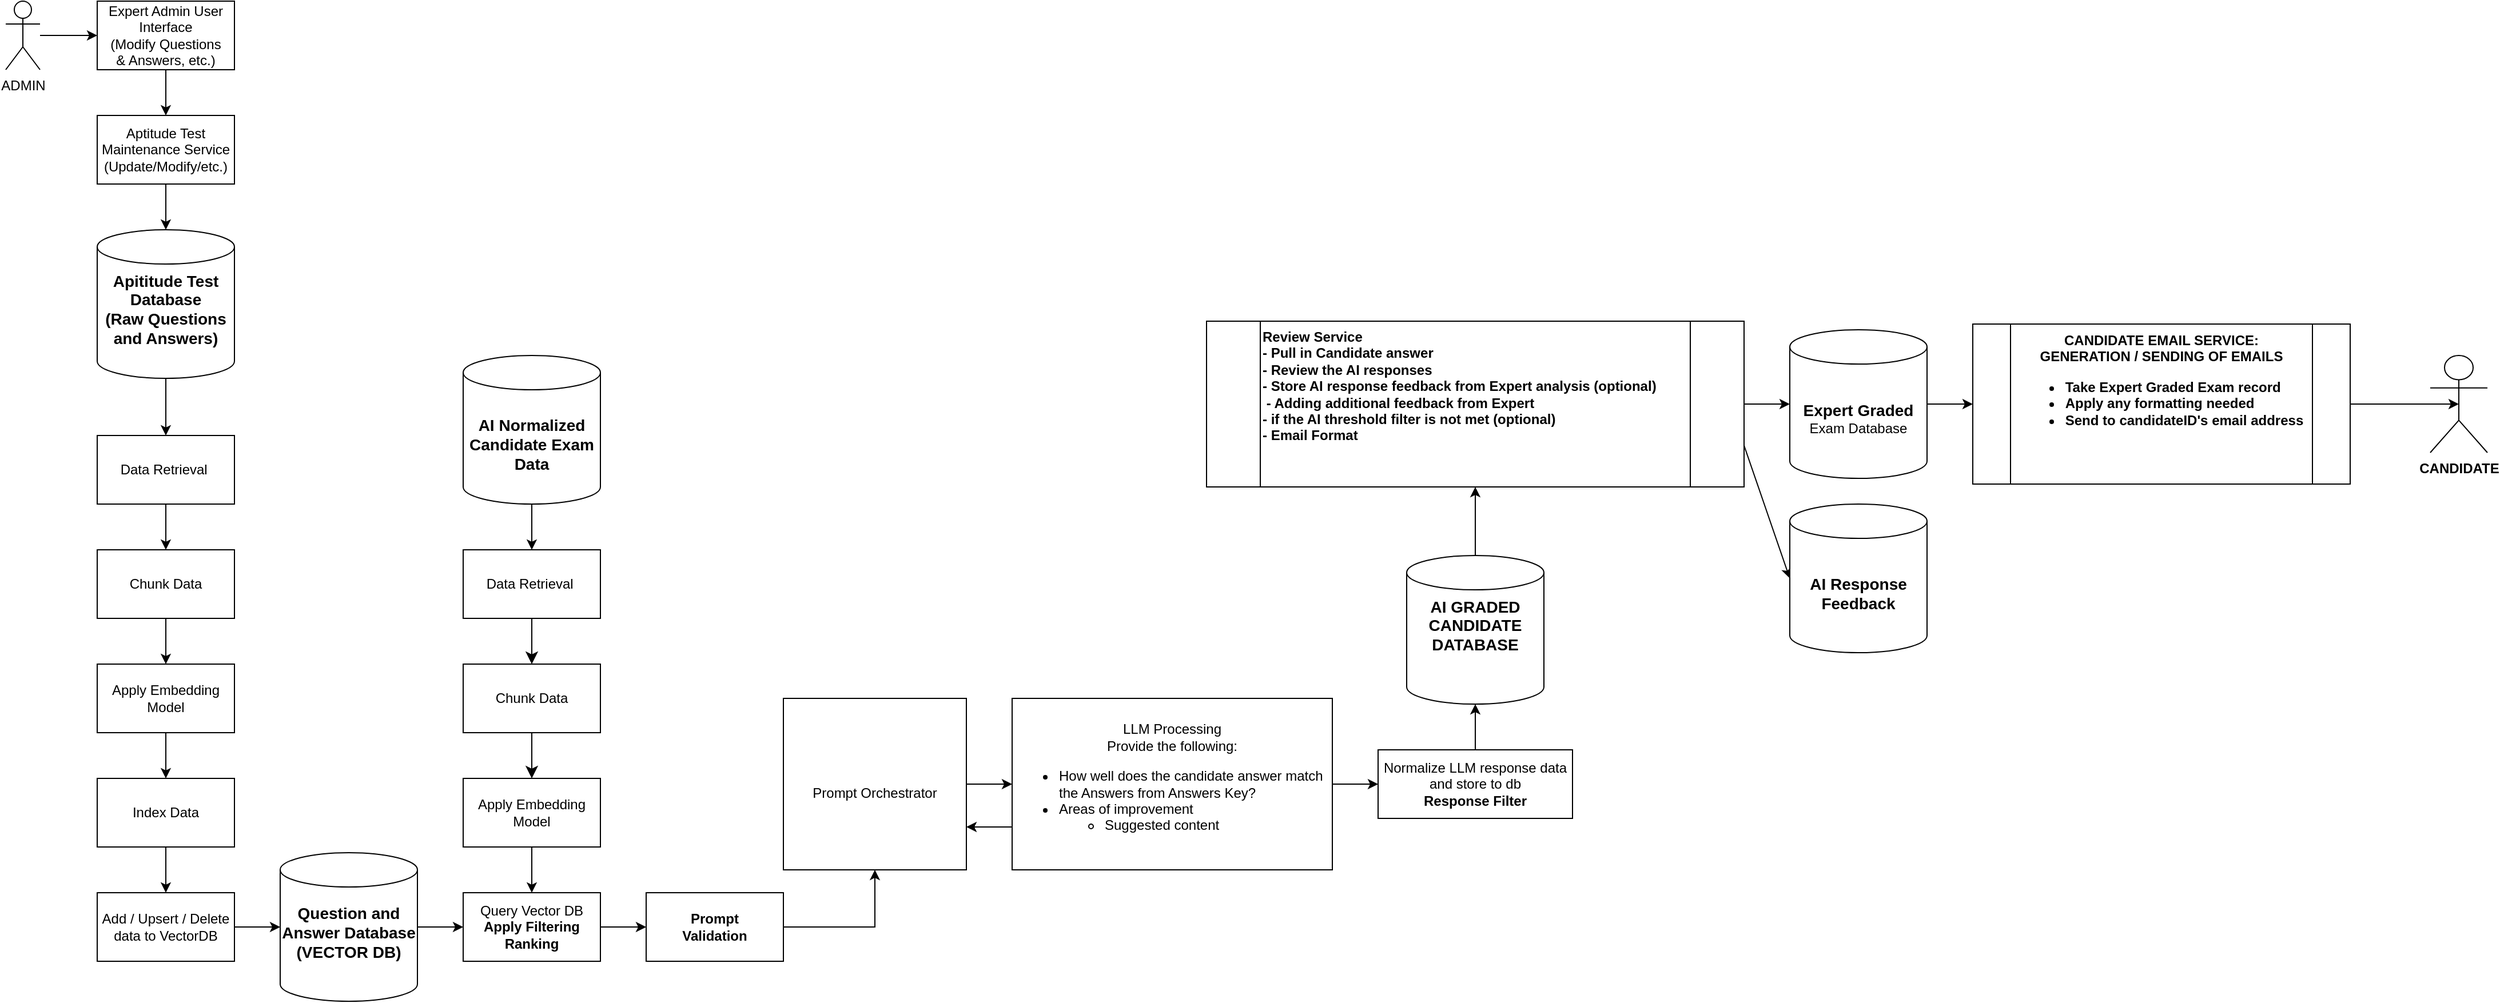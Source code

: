 <mxfile>
    <diagram id="b_ocJesQOJkrqJfd_zN-" name="Short Answer Grader AI">
        <mxGraphModel dx="1386" dy="-549" grid="1" gridSize="10" guides="1" tooltips="1" connect="1" arrows="1" fold="1" page="1" pageScale="1" pageWidth="850" pageHeight="1100" math="0" shadow="0">
            <root>
                <mxCell id="0"/>
                <mxCell id="1" parent="0"/>
                <mxCell id="3" value="&lt;b style=&quot;font-size: 14px;&quot;&gt;AI Normalized Candidate Exam Data&lt;/b&gt;" style="shape=cylinder3;whiteSpace=wrap;html=1;boundedLbl=1;backgroundOutline=1;size=15;strokeColor=default;align=center;verticalAlign=middle;fontFamily=Helvetica;fontSize=12;fontColor=default;fillColor=default;" parent="1" vertex="1">
                    <mxGeometry x="480" y="1470" width="120" height="130" as="geometry"/>
                </mxCell>
                <mxCell id="4" style="edgeStyle=none;curved=1;rounded=0;orthogonalLoop=1;jettySize=auto;html=1;fontSize=12;startSize=8;endSize=8;" parent="1" source="5" target="52" edge="1">
                    <mxGeometry relative="1" as="geometry"/>
                </mxCell>
                <mxCell id="5" value="Data Retrieval&amp;nbsp;" style="rounded=0;whiteSpace=wrap;html=1;" parent="1" vertex="1">
                    <mxGeometry x="480" y="1640" width="120" height="60" as="geometry"/>
                </mxCell>
                <mxCell id="6" style="edgeStyle=orthogonalEdgeStyle;rounded=0;orthogonalLoop=1;jettySize=auto;html=1;entryX=0.5;entryY=0;entryDx=0;entryDy=0;" parent="1" source="3" target="5" edge="1">
                    <mxGeometry relative="1" as="geometry">
                        <mxPoint x="670" y="1610" as="targetPoint"/>
                    </mxGeometry>
                </mxCell>
                <mxCell id="7" style="edgeStyle=orthogonalEdgeStyle;rounded=0;orthogonalLoop=1;jettySize=auto;html=1;exitX=0.5;exitY=1;exitDx=0;exitDy=0;entryX=0.5;entryY=0;entryDx=0;entryDy=0;" parent="1" source="8" target="10" edge="1">
                    <mxGeometry relative="1" as="geometry"/>
                </mxCell>
                <mxCell id="8" value="Apply Embedding Model" style="rounded=0;whiteSpace=wrap;html=1;" parent="1" vertex="1">
                    <mxGeometry x="480" y="1840" width="120" height="60" as="geometry"/>
                </mxCell>
                <mxCell id="9" style="edgeStyle=orthogonalEdgeStyle;rounded=0;orthogonalLoop=1;jettySize=auto;html=1;entryX=0;entryY=0.5;entryDx=0;entryDy=0;" parent="1" source="10" target="41" edge="1">
                    <mxGeometry relative="1" as="geometry"/>
                </mxCell>
                <mxCell id="10" value="Query Vector DB&lt;br&gt;&lt;b&gt;Apply Filtering&lt;br&gt;Ranking&lt;br&gt;&lt;/b&gt;" style="rounded=0;whiteSpace=wrap;html=1;" parent="1" vertex="1">
                    <mxGeometry x="480" y="1940" width="120" height="60" as="geometry"/>
                </mxCell>
                <mxCell id="11" style="edgeStyle=orthogonalEdgeStyle;rounded=0;orthogonalLoop=1;jettySize=auto;html=1;exitX=0.5;exitY=1;exitDx=0;exitDy=0;entryX=0.5;entryY=0;entryDx=0;entryDy=0;" parent="1" source="12" target="39" edge="1">
                    <mxGeometry relative="1" as="geometry">
                        <mxPoint x="80" y="1650" as="targetPoint"/>
                    </mxGeometry>
                </mxCell>
                <mxCell id="12" value="Data Retrieval&amp;nbsp;" style="rounded=0;whiteSpace=wrap;html=1;" parent="1" vertex="1">
                    <mxGeometry x="160" y="1540" width="120" height="60" as="geometry"/>
                </mxCell>
                <mxCell id="15" value="&lt;b&gt;&lt;font style=&quot;font-size: 14px;&quot;&gt;Question and Answer Database (VECTOR DB)&lt;/font&gt;&lt;/b&gt;&lt;div&gt;&lt;b&gt;&lt;font style=&quot;font-size: 14px;&quot;&gt;&lt;br&gt;&lt;/font&gt;&lt;/b&gt;&lt;/div&gt;" style="shape=cylinder3;whiteSpace=wrap;html=1;boundedLbl=1;backgroundOutline=1;size=15;" parent="1" vertex="1">
                    <mxGeometry x="320" y="1905" width="120" height="130" as="geometry"/>
                </mxCell>
                <mxCell id="16" style="edgeStyle=orthogonalEdgeStyle;rounded=0;orthogonalLoop=1;jettySize=auto;html=1;exitX=0.5;exitY=1;exitDx=0;exitDy=0;" parent="1" source="17" target="18" edge="1">
                    <mxGeometry relative="1" as="geometry"/>
                </mxCell>
                <mxCell id="17" value="Expert Admin User Interface&lt;div&gt;(Modify Questions&lt;/div&gt;&lt;div&gt;&amp;amp; Answers, etc.)&lt;/div&gt;" style="rounded=0;whiteSpace=wrap;html=1;" parent="1" vertex="1">
                    <mxGeometry x="160" y="1160" width="120" height="60" as="geometry"/>
                </mxCell>
                <mxCell id="18" value="Aptitude Test Maintenance Service&lt;div&gt;(Update/Modify/etc.)&lt;/div&gt;" style="rounded=0;whiteSpace=wrap;html=1;" parent="1" vertex="1">
                    <mxGeometry x="160" y="1260" width="120" height="60" as="geometry"/>
                </mxCell>
                <mxCell id="19" value="Add / Upsert / Delete data to VectorDB" style="rounded=0;whiteSpace=wrap;html=1;" parent="1" vertex="1">
                    <mxGeometry x="160" y="1940" width="120" height="60" as="geometry"/>
                </mxCell>
                <mxCell id="20" style="edgeStyle=orthogonalEdgeStyle;rounded=0;orthogonalLoop=1;jettySize=auto;html=1;exitX=0.5;exitY=1;exitDx=0;exitDy=0;entryX=0.5;entryY=0;entryDx=0;entryDy=0;" parent="1" source="22" target="19" edge="1">
                    <mxGeometry relative="1" as="geometry"/>
                </mxCell>
                <mxCell id="21" value="" style="edgeStyle=orthogonalEdgeStyle;rounded=0;orthogonalLoop=1;jettySize=auto;html=1;startArrow=classic;startFill=1;endArrow=none;endFill=0;" parent="1" source="22" target="23" edge="1">
                    <mxGeometry relative="1" as="geometry"/>
                </mxCell>
                <mxCell id="22" value="Index Data" style="rounded=0;whiteSpace=wrap;html=1;" parent="1" vertex="1">
                    <mxGeometry x="160" y="1840" width="120" height="60" as="geometry"/>
                </mxCell>
                <mxCell id="23" value="Apply Embedding Model" style="rounded=0;whiteSpace=wrap;html=1;" parent="1" vertex="1">
                    <mxGeometry x="160" y="1740" width="120" height="60" as="geometry"/>
                </mxCell>
                <mxCell id="24" style="edgeStyle=orthogonalEdgeStyle;rounded=0;orthogonalLoop=1;jettySize=auto;html=1;exitX=0.5;exitY=1;exitDx=0;exitDy=0;exitPerimeter=0;entryX=0.5;entryY=0;entryDx=0;entryDy=0;" parent="1" source="25" target="12" edge="1">
                    <mxGeometry relative="1" as="geometry"/>
                </mxCell>
                <mxCell id="25" value="&lt;b&gt;&lt;font style=&quot;font-size: 14px;&quot;&gt;Apititude Test Database&lt;/font&gt;&lt;/b&gt;&lt;div&gt;&lt;b&gt;&lt;font style=&quot;font-size: 14px;&quot;&gt;(Raw Questions and Answers&lt;/font&gt;&lt;/b&gt;&lt;b style=&quot;background-color: transparent;&quot;&gt;&lt;font style=&quot;font-size: 14px;&quot;&gt;)&lt;/font&gt;&lt;/b&gt;&lt;/div&gt;&lt;div&gt;&lt;div&gt;&lt;div&gt;&lt;b&gt;&lt;font style=&quot;font-size: 14px;&quot;&gt;&lt;br&gt;&lt;/font&gt;&lt;/b&gt;&lt;/div&gt;&lt;/div&gt;&lt;/div&gt;" style="shape=cylinder3;whiteSpace=wrap;html=1;boundedLbl=1;backgroundOutline=1;size=15;strokeColor=default;align=center;verticalAlign=middle;fontFamily=Helvetica;fontSize=12;fontColor=default;fillColor=default;" parent="1" vertex="1">
                    <mxGeometry x="160" y="1360" width="120" height="130" as="geometry"/>
                </mxCell>
                <mxCell id="26" style="edgeStyle=orthogonalEdgeStyle;rounded=0;orthogonalLoop=1;jettySize=auto;html=1;entryX=0;entryY=0.5;entryDx=0;entryDy=0;" parent="1" source="27" target="17" edge="1">
                    <mxGeometry relative="1" as="geometry"/>
                </mxCell>
                <mxCell id="27" value="ADMIN" style="shape=umlActor;verticalLabelPosition=bottom;verticalAlign=top;html=1;outlineConnect=0;" parent="1" vertex="1">
                    <mxGeometry x="80" y="1160" width="30" height="60" as="geometry"/>
                </mxCell>
                <mxCell id="28" style="edgeStyle=orthogonalEdgeStyle;rounded=0;orthogonalLoop=1;jettySize=auto;html=1;exitX=0.5;exitY=1;exitDx=0;exitDy=0;entryX=0.5;entryY=0;entryDx=0;entryDy=0;entryPerimeter=0;" parent="1" source="18" target="25" edge="1">
                    <mxGeometry relative="1" as="geometry"/>
                </mxCell>
                <mxCell id="29" style="edgeStyle=orthogonalEdgeStyle;rounded=0;orthogonalLoop=1;jettySize=auto;html=1;" parent="1" source="30" target="34" edge="1">
                    <mxGeometry relative="1" as="geometry"/>
                </mxCell>
                <mxCell id="30" value="&lt;div&gt;&lt;br&gt;&lt;/div&gt;&lt;div&gt;&lt;span style=&quot;text-align: left; background-color: initial;&quot;&gt;Prompt Orchestrator&lt;/span&gt;&lt;/div&gt;" style="rounded=0;whiteSpace=wrap;html=1;" parent="1" vertex="1">
                    <mxGeometry x="760" y="1770" width="160" height="150" as="geometry"/>
                </mxCell>
                <mxCell id="31" value="Normalize LLM response data and store to db&lt;br&gt;&lt;b&gt;Response Filter&lt;/b&gt;" style="rounded=0;whiteSpace=wrap;html=1;" parent="1" vertex="1">
                    <mxGeometry x="1280" y="1815" width="170" height="60" as="geometry"/>
                </mxCell>
                <mxCell id="32" style="edgeStyle=orthogonalEdgeStyle;rounded=0;orthogonalLoop=1;jettySize=auto;html=1;entryX=0;entryY=0.5;entryDx=0;entryDy=0;" parent="1" source="34" target="31" edge="1">
                    <mxGeometry relative="1" as="geometry"/>
                </mxCell>
                <mxCell id="33" style="edgeStyle=orthogonalEdgeStyle;rounded=0;orthogonalLoop=1;jettySize=auto;html=1;entryX=1;entryY=0.75;entryDx=0;entryDy=0;" parent="1" source="34" target="30" edge="1">
                    <mxGeometry relative="1" as="geometry">
                        <Array as="points">
                            <mxPoint x="1080" y="1848"/>
                        </Array>
                    </mxGeometry>
                </mxCell>
                <mxCell id="34" value="LLM Processing&lt;br&gt;Provide the following:&lt;br&gt;&lt;ul&gt;&lt;li style=&quot;text-align: left;&quot;&gt;How well does the candidate answer match the Answers from Answers Key?&lt;/li&gt;&lt;li style=&quot;text-align: left;&quot;&gt;Areas of improvement&lt;/li&gt;&lt;ul&gt;&lt;li style=&quot;text-align: left;&quot;&gt;Suggested content&lt;/li&gt;&lt;/ul&gt;&lt;/ul&gt;" style="rounded=0;whiteSpace=wrap;html=1;" parent="1" vertex="1">
                    <mxGeometry x="960" y="1770" width="280" height="150" as="geometry"/>
                </mxCell>
                <mxCell id="35" style="edgeStyle=orthogonalEdgeStyle;rounded=0;orthogonalLoop=1;jettySize=auto;html=1;entryX=0.5;entryY=1;entryDx=0;entryDy=0;" parent="1" source="36" target="47" edge="1">
                    <mxGeometry relative="1" as="geometry"/>
                </mxCell>
                <mxCell id="36" value="&lt;b&gt;&lt;font style=&quot;font-size: 14px;&quot;&gt;AI GRADED CANDIDATE DATABASE&lt;/font&gt;&lt;/b&gt;&lt;div&gt;&lt;b&gt;&lt;font style=&quot;font-size: 14px;&quot;&gt;&lt;br&gt;&lt;/font&gt;&lt;/b&gt;&lt;/div&gt;&lt;div&gt;&lt;b&gt;&lt;font style=&quot;font-size: 14px;&quot;&gt;&lt;br&gt;&lt;/font&gt;&lt;/b&gt;&lt;/div&gt;" style="shape=cylinder3;whiteSpace=wrap;html=1;boundedLbl=1;backgroundOutline=1;size=15;strokeColor=default;align=center;verticalAlign=middle;fontFamily=Helvetica;fontSize=12;fontColor=default;fillColor=default;" parent="1" vertex="1">
                    <mxGeometry x="1305" y="1645" width="120" height="130" as="geometry"/>
                </mxCell>
                <mxCell id="37" style="edgeStyle=orthogonalEdgeStyle;rounded=0;orthogonalLoop=1;jettySize=auto;html=1;entryX=0.5;entryY=1;entryDx=0;entryDy=0;entryPerimeter=0;" parent="1" source="31" target="36" edge="1">
                    <mxGeometry relative="1" as="geometry"/>
                </mxCell>
                <mxCell id="38" style="edgeStyle=orthogonalEdgeStyle;rounded=0;orthogonalLoop=1;jettySize=auto;html=1;entryX=0.5;entryY=0;entryDx=0;entryDy=0;" parent="1" source="39" target="23" edge="1">
                    <mxGeometry relative="1" as="geometry"/>
                </mxCell>
                <mxCell id="39" value="Chunk Data" style="rounded=0;whiteSpace=wrap;html=1;" parent="1" vertex="1">
                    <mxGeometry x="160" y="1640" width="120" height="60" as="geometry"/>
                </mxCell>
                <mxCell id="40" style="edgeStyle=orthogonalEdgeStyle;rounded=0;orthogonalLoop=1;jettySize=auto;html=1;exitX=1;exitY=0.5;exitDx=0;exitDy=0;" parent="1" source="41" target="30" edge="1">
                    <mxGeometry relative="1" as="geometry"/>
                </mxCell>
                <mxCell id="41" value="&lt;b&gt;Prompt&lt;br&gt;Validation&lt;br&gt;&lt;/b&gt;" style="rounded=0;whiteSpace=wrap;html=1;" parent="1" vertex="1">
                    <mxGeometry x="640" y="1940" width="120" height="60" as="geometry"/>
                </mxCell>
                <mxCell id="42" style="edgeStyle=orthogonalEdgeStyle;rounded=0;orthogonalLoop=1;jettySize=auto;html=1;entryX=0;entryY=0.5;entryDx=0;entryDy=0;" parent="1" source="43" target="50" edge="1">
                    <mxGeometry relative="1" as="geometry"/>
                </mxCell>
                <mxCell id="43" value="&lt;span style=&quot;font-size: 14px;&quot;&gt;&lt;b&gt;Expert Graded&lt;br&gt;&lt;/b&gt;&lt;/span&gt;Exam Database" style="shape=cylinder3;whiteSpace=wrap;html=1;boundedLbl=1;backgroundOutline=1;size=15;strokeColor=default;align=center;verticalAlign=middle;fontFamily=Helvetica;fontSize=12;fontColor=default;fillColor=default;" parent="1" vertex="1">
                    <mxGeometry x="1640" y="1447.5" width="120" height="130" as="geometry"/>
                </mxCell>
                <mxCell id="44" value="&lt;b&gt;CANDIDATE&lt;/b&gt;" style="shape=umlActor;verticalLabelPosition=bottom;verticalAlign=top;html=1;outlineConnect=0;" parent="1" vertex="1">
                    <mxGeometry x="2200" y="1470" width="50" height="85" as="geometry"/>
                </mxCell>
                <mxCell id="45" style="edgeStyle=orthogonalEdgeStyle;rounded=0;orthogonalLoop=1;jettySize=auto;html=1;" parent="1" source="47" target="43" edge="1">
                    <mxGeometry relative="1" as="geometry"/>
                </mxCell>
                <mxCell id="55" style="edgeStyle=none;html=1;exitX=1;exitY=0.75;exitDx=0;exitDy=0;entryX=0;entryY=0.5;entryDx=0;entryDy=0;entryPerimeter=0;" parent="1" source="47" target="48" edge="1">
                    <mxGeometry relative="1" as="geometry"/>
                </mxCell>
                <mxCell id="47" value="&lt;b&gt;Review Service&lt;br&gt;- Pull in Candidate answer&lt;br&gt;-&amp;nbsp;Review the AI responses&lt;br&gt;- Store AI response feedback from Expert analysis (optional)&lt;br&gt;&amp;nbsp;- Adding additional feedback from Expert&lt;br&gt;&lt;/b&gt;&lt;b style=&quot;border-color: var(--border-color);&quot;&gt;- if the AI threshold filter is not met (optional)&lt;/b&gt;&lt;b&gt;&lt;br&gt;- Email Format&lt;br&gt;&lt;/b&gt;" style="shape=process;whiteSpace=wrap;html=1;backgroundOutline=1;verticalAlign=top;align=left;" parent="1" vertex="1">
                    <mxGeometry x="1130" y="1440" width="470" height="145" as="geometry"/>
                </mxCell>
                <mxCell id="48" value="&lt;span style=&quot;font-size: 14px;&quot;&gt;&lt;b&gt;AI Response&lt;br&gt;Feedback&lt;br&gt;&lt;/b&gt;&lt;/span&gt;" style="shape=cylinder3;whiteSpace=wrap;html=1;boundedLbl=1;backgroundOutline=1;size=15;strokeColor=default;align=center;verticalAlign=middle;fontFamily=Helvetica;fontSize=12;fontColor=default;fillColor=default;" parent="1" vertex="1">
                    <mxGeometry x="1640" y="1600" width="120" height="130" as="geometry"/>
                </mxCell>
                <mxCell id="49" style="edgeStyle=orthogonalEdgeStyle;rounded=0;orthogonalLoop=1;jettySize=auto;html=1;entryX=0.5;entryY=0.5;entryDx=0;entryDy=0;entryPerimeter=0;" parent="1" source="50" target="44" edge="1">
                    <mxGeometry relative="1" as="geometry"/>
                </mxCell>
                <mxCell id="50" value="&lt;b&gt;CANDIDATE EMAIL SERVICE:&lt;/b&gt;&lt;div&gt;&lt;b&gt;GENERATION / SENDING OF EMAILS&lt;/b&gt;&lt;/div&gt;&lt;div&gt;&lt;ul&gt;&lt;li style=&quot;text-align: left;&quot;&gt;&lt;b&gt;Take Expert Graded Exam record&lt;/b&gt;&lt;/li&gt;&lt;li style=&quot;text-align: left;&quot;&gt;&lt;b&gt;Apply any formatting needed&lt;/b&gt;&lt;/li&gt;&lt;li style=&quot;text-align: left;&quot;&gt;&lt;b&gt;Send to candidateID&#39;s email address&lt;/b&gt;&lt;/li&gt;&lt;/ul&gt;&lt;/div&gt;" style="shape=process;whiteSpace=wrap;html=1;backgroundOutline=1;verticalAlign=top;align=center;" parent="1" vertex="1">
                    <mxGeometry x="1800" y="1442.5" width="330" height="140" as="geometry"/>
                </mxCell>
                <mxCell id="51" value="" style="edgeStyle=none;curved=1;rounded=0;orthogonalLoop=1;jettySize=auto;html=1;fontSize=12;startSize=8;endSize=8;" parent="1" source="52" target="8" edge="1">
                    <mxGeometry relative="1" as="geometry"/>
                </mxCell>
                <mxCell id="52" value="Chunk Data" style="rounded=0;whiteSpace=wrap;html=1;" parent="1" vertex="1">
                    <mxGeometry x="480" y="1740" width="120" height="60" as="geometry"/>
                </mxCell>
                <mxCell id="53" style="edgeStyle=none;html=1;exitX=1;exitY=0.5;exitDx=0;exitDy=0;" parent="1" source="19" target="15" edge="1">
                    <mxGeometry relative="1" as="geometry"/>
                </mxCell>
                <mxCell id="54" style="edgeStyle=none;html=1;" parent="1" source="15" target="10" edge="1">
                    <mxGeometry relative="1" as="geometry">
                        <mxPoint x="485" y="1970" as="targetPoint"/>
                    </mxGeometry>
                </mxCell>
            </root>
        </mxGraphModel>
    </diagram>
</mxfile>